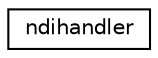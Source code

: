 digraph "Graphical Class Hierarchy"
{
 // LATEX_PDF_SIZE
  edge [fontname="Helvetica",fontsize="10",labelfontname="Helvetica",labelfontsize="10"];
  node [fontname="Helvetica",fontsize="10",shape=record];
  rankdir="LR";
  Node0 [label="ndihandler",height=0.2,width=0.4,color="black", fillcolor="white", style="filled",URL="$structndihandler.html",tooltip=" "];
}
